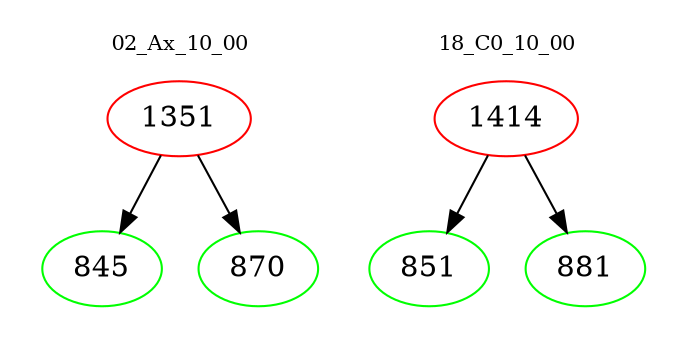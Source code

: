 digraph{
subgraph cluster_0 {
color = white
label = "02_Ax_10_00";
fontsize=10;
T0_1351 [label="1351", color="red"]
T0_1351 -> T0_845 [color="black"]
T0_845 [label="845", color="green"]
T0_1351 -> T0_870 [color="black"]
T0_870 [label="870", color="green"]
}
subgraph cluster_1 {
color = white
label = "18_C0_10_00";
fontsize=10;
T1_1414 [label="1414", color="red"]
T1_1414 -> T1_851 [color="black"]
T1_851 [label="851", color="green"]
T1_1414 -> T1_881 [color="black"]
T1_881 [label="881", color="green"]
}
}
